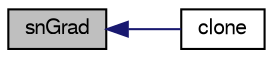 digraph "snGrad"
{
  bgcolor="transparent";
  edge [fontname="FreeSans",fontsize="10",labelfontname="FreeSans",labelfontsize="10"];
  node [fontname="FreeSans",fontsize="10",shape=record];
  rankdir="LR";
  Node141 [label="snGrad",height=0.2,width=0.4,color="black", fillcolor="grey75", style="filled", fontcolor="black"];
  Node141 -> Node142 [dir="back",color="midnightblue",fontsize="10",style="solid",fontname="FreeSans"];
  Node142 [label="clone",height=0.2,width=0.4,color="black",URL="$a22050.html#a6dfbb046cc414bcb0ee27a1646815537",tooltip="Construct and return a clone setting internal field reference. "];
}
